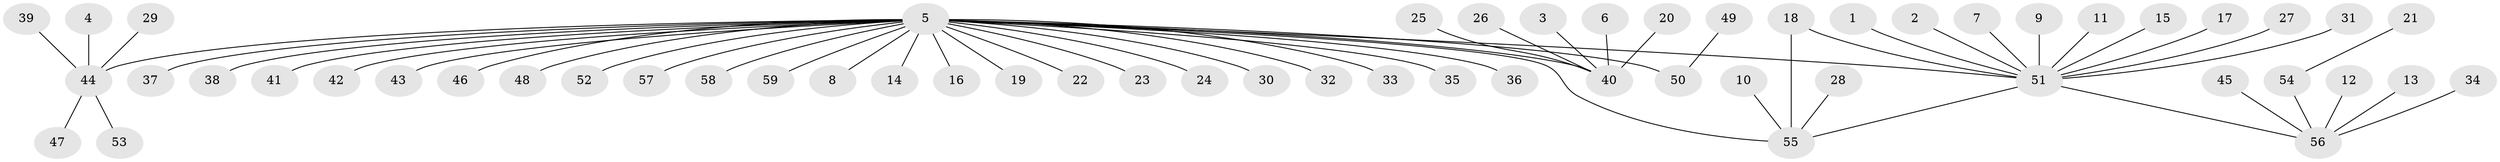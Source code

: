 // original degree distribution, {4: 0.02654867256637168, 30: 0.008849557522123894, 9: 0.008849557522123894, 3: 0.05309734513274336, 17: 0.008849557522123894, 2: 0.1415929203539823, 6: 0.02654867256637168, 1: 0.6902654867256637, 7: 0.008849557522123894, 5: 0.02654867256637168}
// Generated by graph-tools (version 1.1) at 2025/26/03/09/25 03:26:06]
// undirected, 59 vertices, 60 edges
graph export_dot {
graph [start="1"]
  node [color=gray90,style=filled];
  1;
  2;
  3;
  4;
  5;
  6;
  7;
  8;
  9;
  10;
  11;
  12;
  13;
  14;
  15;
  16;
  17;
  18;
  19;
  20;
  21;
  22;
  23;
  24;
  25;
  26;
  27;
  28;
  29;
  30;
  31;
  32;
  33;
  34;
  35;
  36;
  37;
  38;
  39;
  40;
  41;
  42;
  43;
  44;
  45;
  46;
  47;
  48;
  49;
  50;
  51;
  52;
  53;
  54;
  55;
  56;
  57;
  58;
  59;
  1 -- 51 [weight=1.0];
  2 -- 51 [weight=1.0];
  3 -- 40 [weight=1.0];
  4 -- 44 [weight=1.0];
  5 -- 8 [weight=1.0];
  5 -- 14 [weight=1.0];
  5 -- 16 [weight=1.0];
  5 -- 19 [weight=1.0];
  5 -- 22 [weight=1.0];
  5 -- 23 [weight=1.0];
  5 -- 24 [weight=1.0];
  5 -- 30 [weight=1.0];
  5 -- 32 [weight=1.0];
  5 -- 33 [weight=1.0];
  5 -- 35 [weight=1.0];
  5 -- 36 [weight=1.0];
  5 -- 37 [weight=1.0];
  5 -- 38 [weight=1.0];
  5 -- 40 [weight=2.0];
  5 -- 41 [weight=1.0];
  5 -- 42 [weight=1.0];
  5 -- 43 [weight=1.0];
  5 -- 44 [weight=1.0];
  5 -- 46 [weight=2.0];
  5 -- 48 [weight=1.0];
  5 -- 50 [weight=1.0];
  5 -- 51 [weight=1.0];
  5 -- 52 [weight=1.0];
  5 -- 55 [weight=1.0];
  5 -- 57 [weight=1.0];
  5 -- 58 [weight=1.0];
  5 -- 59 [weight=1.0];
  6 -- 40 [weight=1.0];
  7 -- 51 [weight=1.0];
  9 -- 51 [weight=1.0];
  10 -- 55 [weight=1.0];
  11 -- 51 [weight=1.0];
  12 -- 56 [weight=1.0];
  13 -- 56 [weight=1.0];
  15 -- 51 [weight=1.0];
  17 -- 51 [weight=1.0];
  18 -- 51 [weight=1.0];
  18 -- 55 [weight=1.0];
  20 -- 40 [weight=1.0];
  21 -- 54 [weight=1.0];
  25 -- 40 [weight=1.0];
  26 -- 40 [weight=1.0];
  27 -- 51 [weight=1.0];
  28 -- 55 [weight=1.0];
  29 -- 44 [weight=1.0];
  31 -- 51 [weight=1.0];
  34 -- 56 [weight=1.0];
  39 -- 44 [weight=1.0];
  44 -- 47 [weight=1.0];
  44 -- 53 [weight=1.0];
  45 -- 56 [weight=1.0];
  49 -- 50 [weight=1.0];
  51 -- 55 [weight=1.0];
  51 -- 56 [weight=1.0];
  54 -- 56 [weight=1.0];
}
